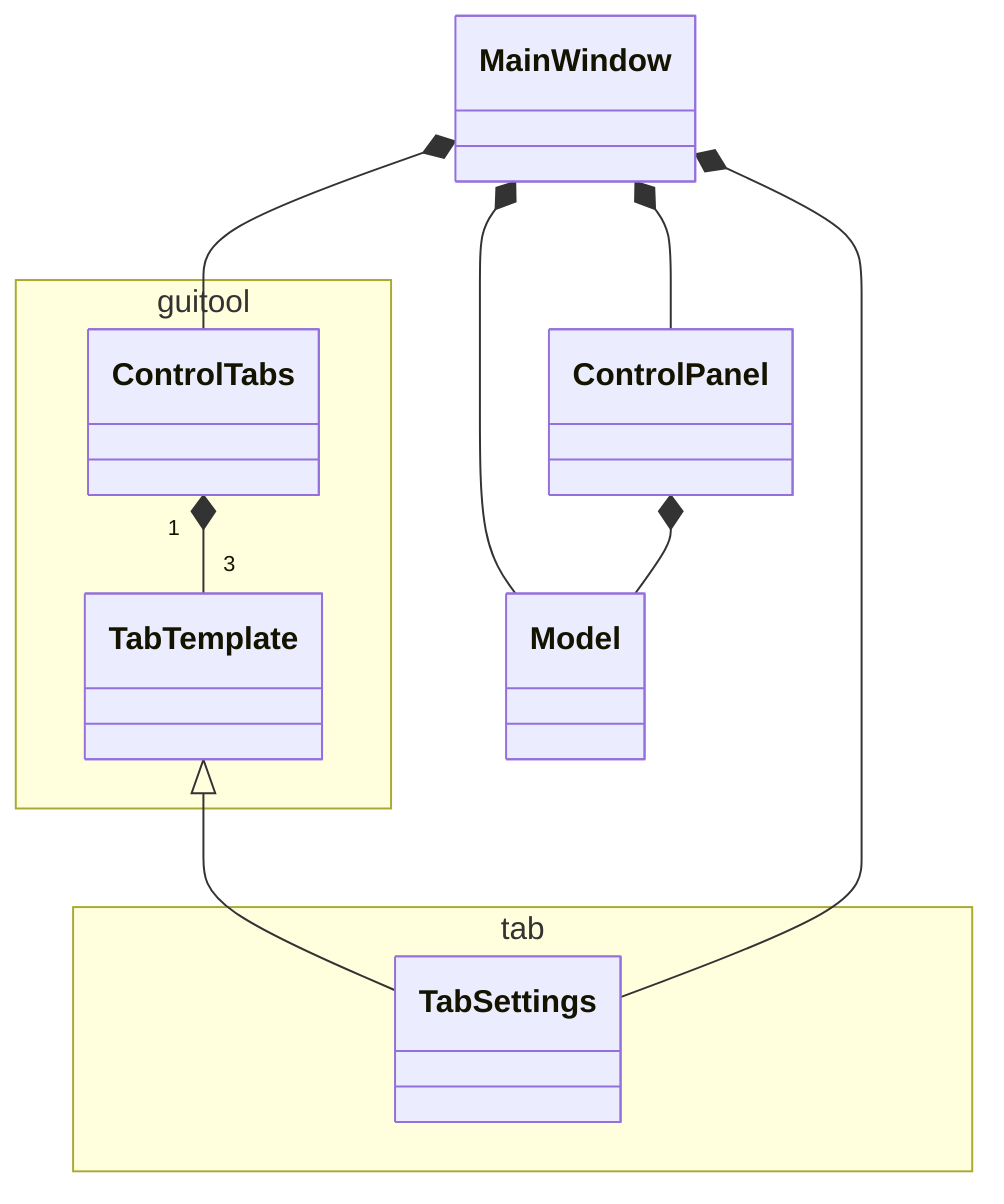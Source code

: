 classDiagram

namespace guitool {
  class ControlTabs
  class TabTemplate
}

namespace tab {
  class TabSettings
}

TabTemplate <|-- TabSettings

MainWindow *-- Model
MainWindow *-- ControlTabs
MainWindow *-- ControlPanel
MainWindow *-- TabSettings

ControlPanel *-- Model

ControlTabs "1" *-- "3" TabTemplate